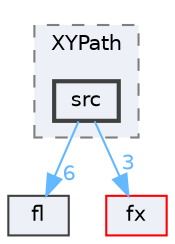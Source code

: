 digraph "/home/runner/work/FastLED/FastLED/examples/XYPath/src"
{
 // INTERACTIVE_SVG=YES
 // LATEX_PDF_SIZE
  bgcolor="transparent";
  edge [fontname=Helvetica,fontsize=10,labelfontname=Helvetica,labelfontsize=10];
  node [fontname=Helvetica,fontsize=10,shape=box,height=0.2,width=0.4];
  compound=true
  subgraph clusterdir_cc9984e6eff452013925a455461d1380 {
    graph [ bgcolor="#edf0f7", pencolor="grey50", label="XYPath", fontname=Helvetica,fontsize=10 style="filled,dashed", URL="dir_cc9984e6eff452013925a455461d1380.html",tooltip=""]
  dir_391d7e6bfc710a07b67dceec1355b466 [label="src", fillcolor="#edf0f7", color="grey25", style="filled,bold", URL="dir_391d7e6bfc710a07b67dceec1355b466.html",tooltip=""];
  }
  dir_4d1829fa9bd13d7db71e765b2707b248 [label="fl", fillcolor="#edf0f7", color="grey25", style="filled", URL="dir_4d1829fa9bd13d7db71e765b2707b248.html",tooltip=""];
  dir_acbb946b833f21b16ec30aa21c4c3a72 [label="fx", fillcolor="#edf0f7", color="red", style="filled", URL="dir_acbb946b833f21b16ec30aa21c4c3a72.html",tooltip=""];
  dir_391d7e6bfc710a07b67dceec1355b466->dir_4d1829fa9bd13d7db71e765b2707b248 [headlabel="6", labeldistance=1.5 headhref="dir_000095_000042.html" href="dir_000095_000042.html" color="steelblue1" fontcolor="steelblue1"];
  dir_391d7e6bfc710a07b67dceec1355b466->dir_acbb946b833f21b16ec30aa21c4c3a72 [headlabel="3", labeldistance=1.5 headhref="dir_000095_000044.html" href="dir_000095_000044.html" color="steelblue1" fontcolor="steelblue1"];
}
